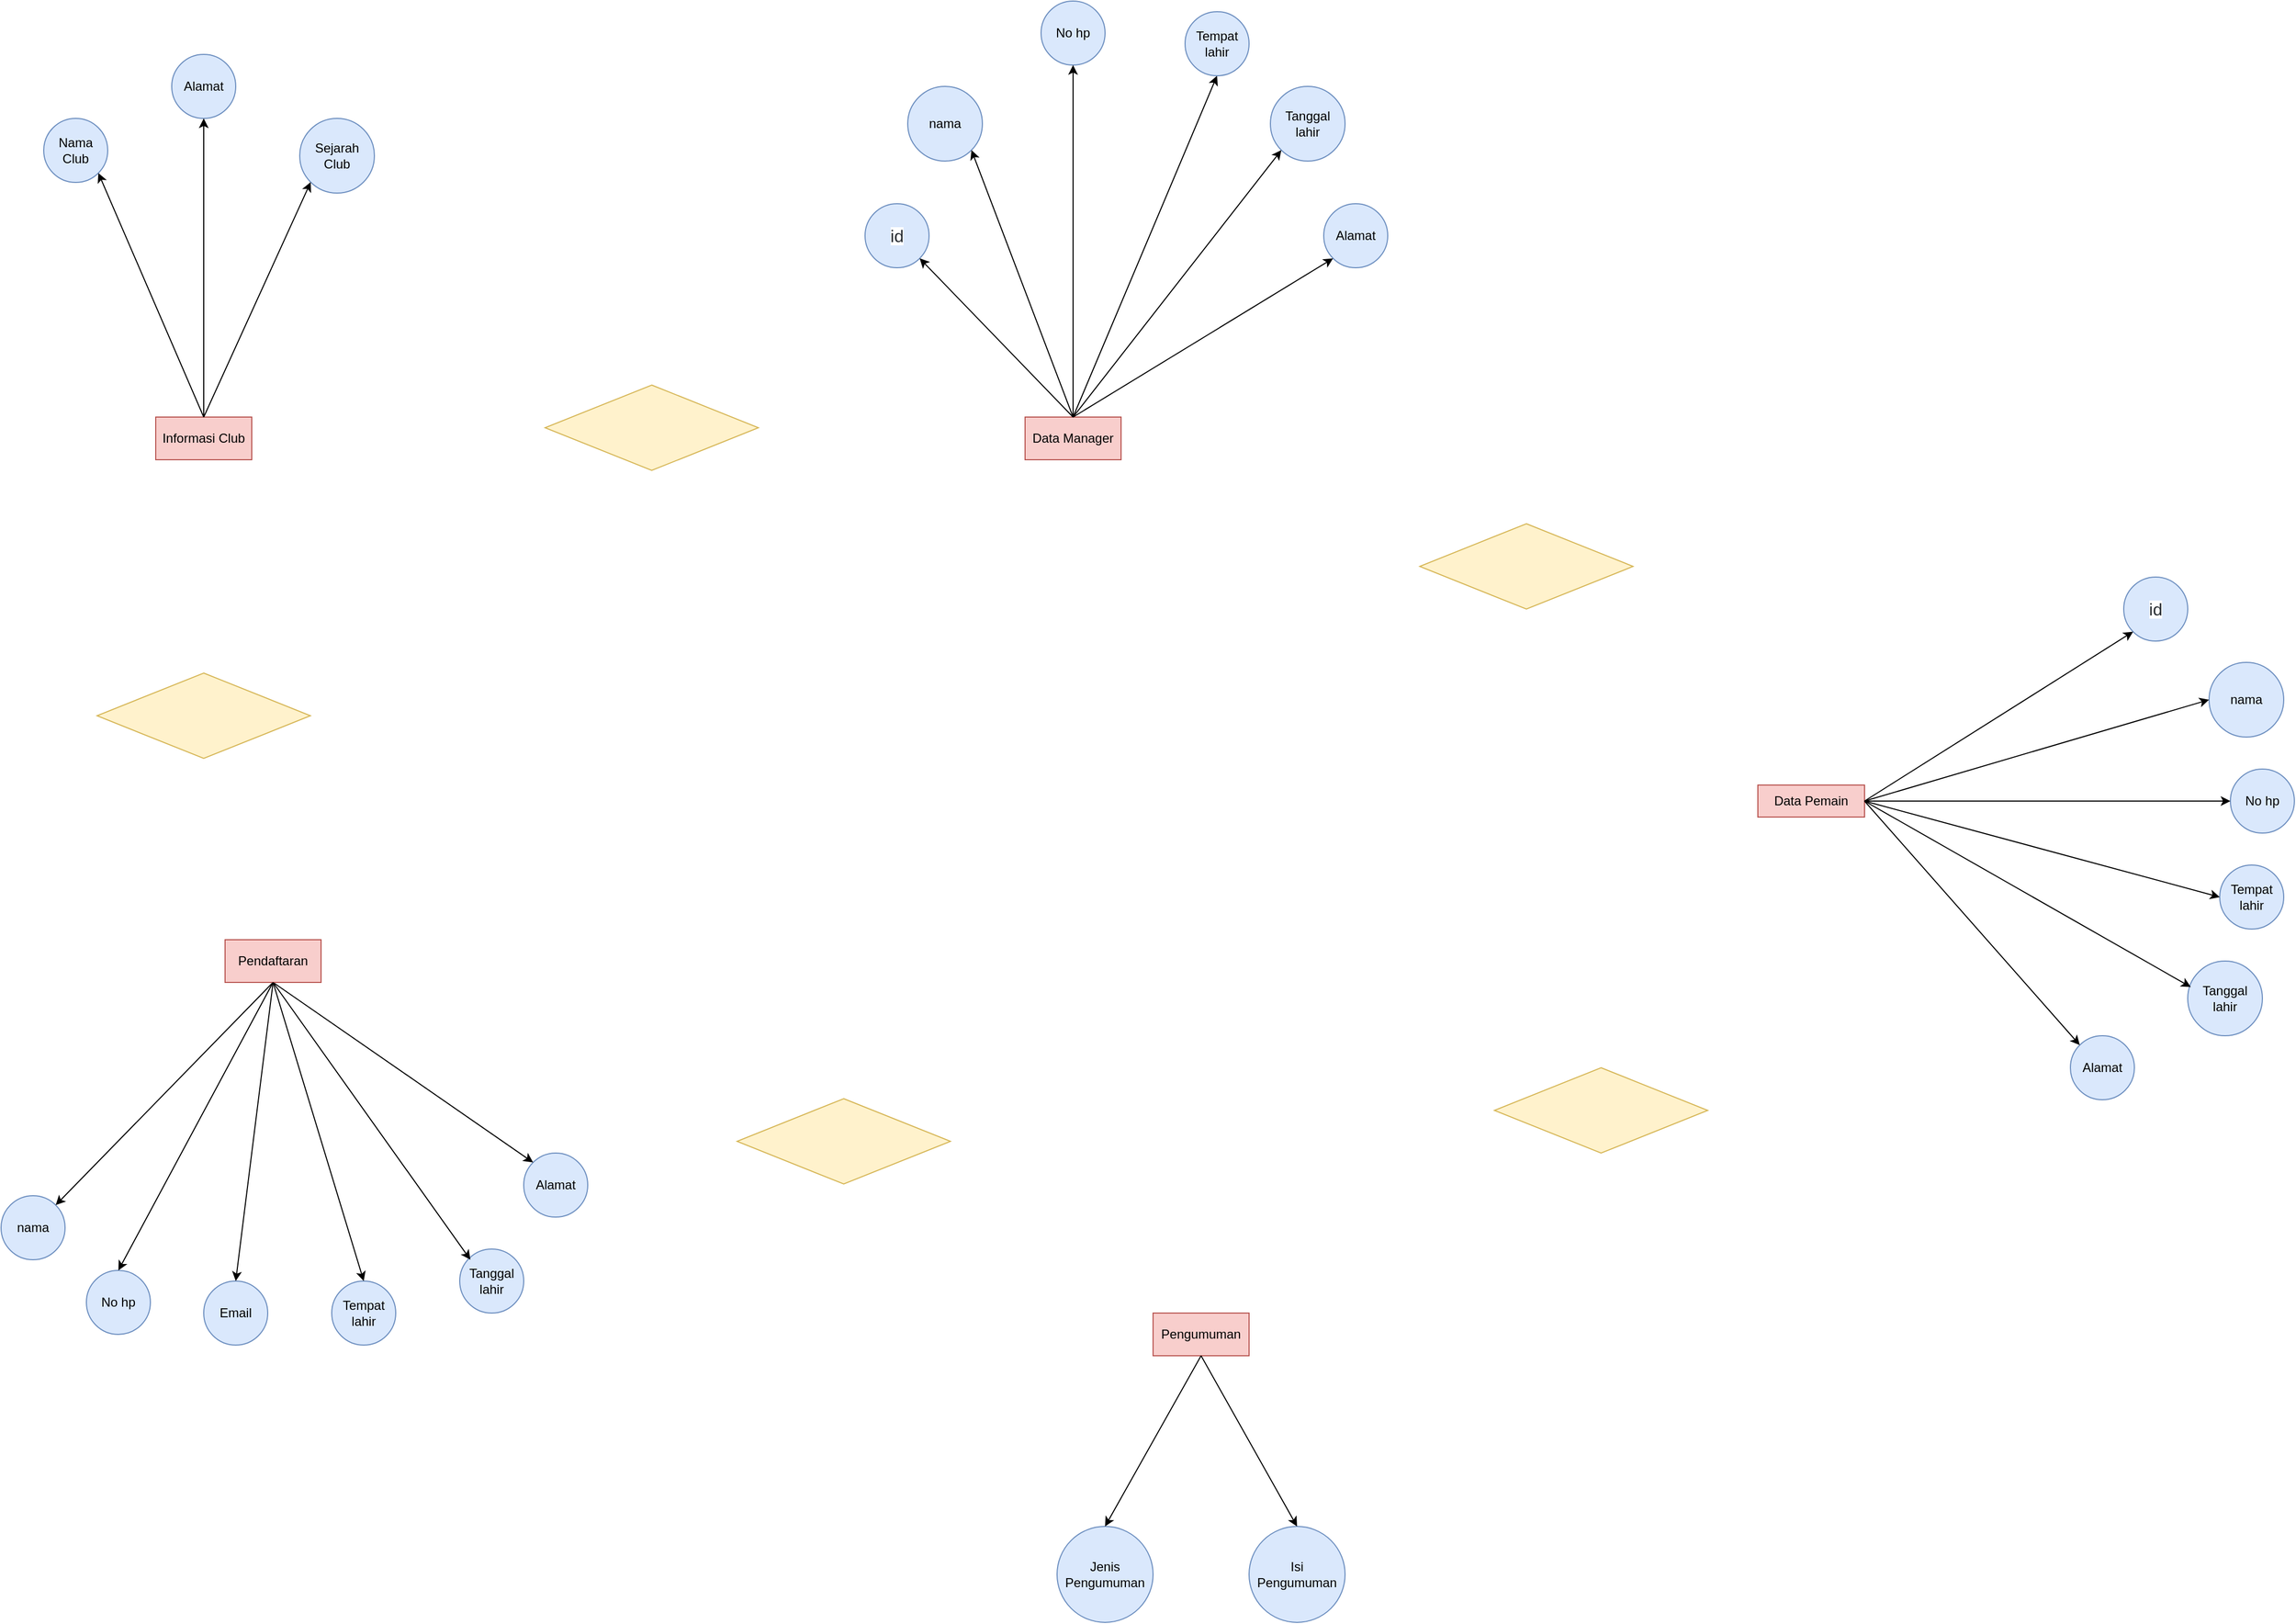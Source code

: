 <mxfile version="17.1.1" type="github">
  <diagram id="qy5e-nrGj7jvqCf47gwL" name="Page-1">
    <mxGraphModel dx="1955" dy="1170" grid="1" gridSize="10" guides="1" tooltips="1" connect="1" arrows="1" fold="1" page="1" pageScale="1" pageWidth="827" pageHeight="1169" math="0" shadow="0">
      <root>
        <mxCell id="0" />
        <mxCell id="1" parent="0" />
        <mxCell id="XMYcgH01xHJw8_8YJU2a-71" value="" style="group" parent="1" vertex="1" connectable="0">
          <mxGeometry x="1160" y="1290" width="270" height="290" as="geometry" />
        </mxCell>
        <mxCell id="XMYcgH01xHJw8_8YJU2a-4" value="Pengumuman" style="rounded=0;whiteSpace=wrap;html=1;fillColor=#f8cecc;strokeColor=#b85450;" parent="XMYcgH01xHJw8_8YJU2a-71" vertex="1">
          <mxGeometry x="90" width="90" height="40" as="geometry" />
        </mxCell>
        <mxCell id="XMYcgH01xHJw8_8YJU2a-64" value="Jenis Pengumuman" style="ellipse;whiteSpace=wrap;html=1;aspect=fixed;fillColor=#dae8fc;strokeColor=#6c8ebf;" parent="XMYcgH01xHJw8_8YJU2a-71" vertex="1">
          <mxGeometry y="200" width="90" height="90" as="geometry" />
        </mxCell>
        <mxCell id="XMYcgH01xHJw8_8YJU2a-65" value="Isi Pengumuman" style="ellipse;whiteSpace=wrap;html=1;aspect=fixed;fillColor=#dae8fc;strokeColor=#6c8ebf;" parent="XMYcgH01xHJw8_8YJU2a-71" vertex="1">
          <mxGeometry x="180" y="200" width="90" height="90" as="geometry" />
        </mxCell>
        <mxCell id="XMYcgH01xHJw8_8YJU2a-66" value="" style="endArrow=classic;html=1;rounded=0;entryX=0.5;entryY=0;entryDx=0;entryDy=0;exitX=0.5;exitY=1;exitDx=0;exitDy=0;" parent="XMYcgH01xHJw8_8YJU2a-71" source="XMYcgH01xHJw8_8YJU2a-4" target="XMYcgH01xHJw8_8YJU2a-64" edge="1">
          <mxGeometry width="50" height="50" relative="1" as="geometry">
            <mxPoint x="-100" y="-10" as="sourcePoint" />
            <mxPoint x="-248.787" y="-148.787" as="targetPoint" />
          </mxGeometry>
        </mxCell>
        <mxCell id="XMYcgH01xHJw8_8YJU2a-67" value="" style="endArrow=classic;html=1;rounded=0;entryX=0.5;entryY=0;entryDx=0;entryDy=0;exitX=0.5;exitY=1;exitDx=0;exitDy=0;" parent="XMYcgH01xHJw8_8YJU2a-71" source="XMYcgH01xHJw8_8YJU2a-4" target="XMYcgH01xHJw8_8YJU2a-65" edge="1">
          <mxGeometry width="50" height="50" relative="1" as="geometry">
            <mxPoint x="-90" as="sourcePoint" />
            <mxPoint x="-238.787" y="-138.787" as="targetPoint" />
          </mxGeometry>
        </mxCell>
        <mxCell id="XMYcgH01xHJw8_8YJU2a-72" value="" style="group" parent="1" vertex="1" connectable="0">
          <mxGeometry x="1667" y="460" width="400" height="365" as="geometry" />
        </mxCell>
        <mxCell id="XMYcgH01xHJw8_8YJU2a-6" value="Data Pemain" style="rounded=0;whiteSpace=wrap;html=1;fillColor=#f8cecc;strokeColor=#b85450;" parent="XMYcgH01xHJw8_8YJU2a-72" vertex="1">
          <mxGeometry x="150" y="335" width="100" height="30" as="geometry" />
        </mxCell>
        <mxCell id="XMYcgH01xHJw8_8YJU2a-73" value="" style="group" parent="1" vertex="1" connectable="0">
          <mxGeometry x="980" y="160" width="360" height="330" as="geometry" />
        </mxCell>
        <mxCell id="XMYcgH01xHJw8_8YJU2a-5" value="Data Manager" style="rounded=0;whiteSpace=wrap;html=1;fillColor=#f8cecc;strokeColor=#b85450;" parent="XMYcgH01xHJw8_8YJU2a-73" vertex="1">
          <mxGeometry x="150" y="290" width="90" height="40" as="geometry" />
        </mxCell>
        <mxCell id="XMYcgH01xHJw8_8YJU2a-11" value="nama" style="ellipse;whiteSpace=wrap;html=1;aspect=fixed;fillColor=#dae8fc;strokeColor=#6c8ebf;" parent="XMYcgH01xHJw8_8YJU2a-73" vertex="1">
          <mxGeometry x="40" y="-20" width="70" height="70" as="geometry" />
        </mxCell>
        <mxCell id="XMYcgH01xHJw8_8YJU2a-28" value="&#xa;&#xa;&lt;span style=&quot;color: rgb(36, 41, 47); font-size: 16px; font-style: normal; font-weight: 400; letter-spacing: normal; text-align: left; text-indent: 0px; text-transform: none; word-spacing: 0px; background-color: rgb(255, 255, 255); display: inline; float: none;&quot;&gt;id&lt;/span&gt;&#xa;&#xa;" style="ellipse;whiteSpace=wrap;html=1;aspect=fixed;fillColor=#dae8fc;strokeColor=#6c8ebf;" parent="XMYcgH01xHJw8_8YJU2a-73" vertex="1">
          <mxGeometry y="90" width="60" height="60" as="geometry" />
        </mxCell>
        <mxCell id="XMYcgH01xHJw8_8YJU2a-43" value="" style="endArrow=classic;html=1;rounded=0;entryX=1;entryY=1;entryDx=0;entryDy=0;exitX=0.5;exitY=0;exitDx=0;exitDy=0;" parent="XMYcgH01xHJw8_8YJU2a-73" source="XMYcgH01xHJw8_8YJU2a-5" edge="1" target="XMYcgH01xHJw8_8YJU2a-28">
          <mxGeometry width="50" height="50" relative="1" as="geometry">
            <mxPoint x="130" y="425.25" as="sourcePoint" />
            <mxPoint x="49.749" y="209.999" as="targetPoint" />
          </mxGeometry>
        </mxCell>
        <mxCell id="XMYcgH01xHJw8_8YJU2a-46" value="" style="endArrow=classic;html=1;rounded=0;entryX=1;entryY=1;entryDx=0;entryDy=0;exitX=0.5;exitY=0;exitDx=0;exitDy=0;" parent="XMYcgH01xHJw8_8YJU2a-73" source="XMYcgH01xHJw8_8YJU2a-5" target="XMYcgH01xHJw8_8YJU2a-11" edge="1">
          <mxGeometry width="50" height="50" relative="1" as="geometry">
            <mxPoint x="190" y="290" as="sourcePoint" />
            <mxPoint x="69.749" y="229.999" as="targetPoint" />
          </mxGeometry>
        </mxCell>
        <mxCell id="XMYcgH01xHJw8_8YJU2a-47" value="" style="endArrow=classic;html=1;rounded=0;entryX=0.5;entryY=1;entryDx=0;entryDy=0;exitX=0.5;exitY=0;exitDx=0;exitDy=0;" parent="XMYcgH01xHJw8_8YJU2a-73" target="XMYcgH01xHJw8_8YJU2a-23" edge="1">
          <mxGeometry width="50" height="50" relative="1" as="geometry">
            <mxPoint x="195.0" y="290" as="sourcePoint" />
            <mxPoint x="160.0" y="60" as="targetPoint" />
          </mxGeometry>
        </mxCell>
        <mxCell id="XMYcgH01xHJw8_8YJU2a-74" value="" style="group" parent="1" vertex="1" connectable="0">
          <mxGeometry x="210" y="240" width="290" height="250" as="geometry" />
        </mxCell>
        <mxCell id="XMYcgH01xHJw8_8YJU2a-7" value="Informasi Club" style="rounded=0;whiteSpace=wrap;html=1;fillColor=#f8cecc;strokeColor=#b85450;" parent="XMYcgH01xHJw8_8YJU2a-74" vertex="1">
          <mxGeometry x="105" y="210" width="90" height="40" as="geometry" />
        </mxCell>
        <mxCell id="E6YnxDoNRxilf_INRTCB-1" value="" style="rhombus;whiteSpace=wrap;html=1;fillColor=#fff2cc;strokeColor=#d6b656;" vertex="1" parent="1">
          <mxGeometry x="680" y="420" width="200" height="80" as="geometry" />
        </mxCell>
        <mxCell id="E6YnxDoNRxilf_INRTCB-2" value="" style="rhombus;whiteSpace=wrap;html=1;fillColor=#fff2cc;strokeColor=#d6b656;" vertex="1" parent="1">
          <mxGeometry x="860" y="1089" width="200" height="80" as="geometry" />
        </mxCell>
        <mxCell id="E6YnxDoNRxilf_INRTCB-3" value="" style="rhombus;whiteSpace=wrap;html=1;fillColor=#fff2cc;strokeColor=#d6b656;" vertex="1" parent="1">
          <mxGeometry x="1570" y="1060" width="200" height="80" as="geometry" />
        </mxCell>
        <mxCell id="E6YnxDoNRxilf_INRTCB-4" value="" style="rhombus;whiteSpace=wrap;html=1;fillColor=#fff2cc;strokeColor=#d6b656;" vertex="1" parent="1">
          <mxGeometry x="1500" y="550" width="200" height="80" as="geometry" />
        </mxCell>
        <mxCell id="XMYcgH01xHJw8_8YJU2a-56" value="Alamat" style="ellipse;whiteSpace=wrap;html=1;aspect=fixed;fillColor=#dae8fc;strokeColor=#6c8ebf;" parent="1" vertex="1">
          <mxGeometry x="660" y="1140" width="60" height="60" as="geometry" />
        </mxCell>
        <mxCell id="XMYcgH01xHJw8_8YJU2a-63" value="" style="endArrow=classic;html=1;rounded=0;exitX=0.5;exitY=1;exitDx=0;exitDy=0;entryX=0;entryY=0;entryDx=0;entryDy=0;" parent="1" source="XMYcgH01xHJw8_8YJU2a-8" target="XMYcgH01xHJw8_8YJU2a-56" edge="1">
          <mxGeometry width="50" height="50" relative="1" as="geometry">
            <mxPoint x="275" y="950" as="sourcePoint" />
            <mxPoint x="181.213" y="871.213" as="targetPoint" />
          </mxGeometry>
        </mxCell>
        <mxCell id="XMYcgH01xHJw8_8YJU2a-55" value="Tanggal lahir" style="ellipse;whiteSpace=wrap;html=1;aspect=fixed;fillColor=#dae8fc;strokeColor=#6c8ebf;" parent="1" vertex="1">
          <mxGeometry x="600" y="1230" width="60" height="60" as="geometry" />
        </mxCell>
        <mxCell id="XMYcgH01xHJw8_8YJU2a-54" value="Tempat lahir" style="ellipse;whiteSpace=wrap;html=1;aspect=fixed;fillColor=#dae8fc;strokeColor=#6c8ebf;" parent="1" vertex="1">
          <mxGeometry x="480" y="1260" width="60" height="60" as="geometry" />
        </mxCell>
        <mxCell id="XMYcgH01xHJw8_8YJU2a-61" value="" style="endArrow=classic;html=1;rounded=0;exitX=0.5;exitY=1;exitDx=0;exitDy=0;entryX=0.5;entryY=0;entryDx=0;entryDy=0;" parent="1" source="XMYcgH01xHJw8_8YJU2a-8" target="XMYcgH01xHJw8_8YJU2a-54" edge="1">
          <mxGeometry width="50" height="50" relative="1" as="geometry">
            <mxPoint x="225" y="874.5" as="sourcePoint" />
            <mxPoint x="131.213" y="795.713" as="targetPoint" />
          </mxGeometry>
        </mxCell>
        <mxCell id="XMYcgH01xHJw8_8YJU2a-51" value="nama" style="ellipse;whiteSpace=wrap;html=1;aspect=fixed;fillColor=#dae8fc;strokeColor=#6c8ebf;" parent="1" vertex="1">
          <mxGeometry x="170" y="1180" width="60" height="60" as="geometry" />
        </mxCell>
        <mxCell id="XMYcgH01xHJw8_8YJU2a-58" value="" style="endArrow=classic;html=1;rounded=0;exitX=0.5;exitY=1;exitDx=0;exitDy=0;entryX=1;entryY=0;entryDx=0;entryDy=0;" parent="1" source="XMYcgH01xHJw8_8YJU2a-8" target="XMYcgH01xHJw8_8YJU2a-51" edge="1">
          <mxGeometry width="50" height="50" relative="1" as="geometry">
            <mxPoint x="-160" y="964.5" as="sourcePoint" />
            <mxPoint x="140" y="824.5" as="targetPoint" />
          </mxGeometry>
        </mxCell>
        <mxCell id="XMYcgH01xHJw8_8YJU2a-53" value="No hp" style="ellipse;whiteSpace=wrap;html=1;aspect=fixed;fillColor=#dae8fc;strokeColor=#6c8ebf;" parent="1" vertex="1">
          <mxGeometry x="250" y="1250" width="60" height="60" as="geometry" />
        </mxCell>
        <mxCell id="E6YnxDoNRxilf_INRTCB-8" style="edgeStyle=orthogonalEdgeStyle;rounded=0;orthogonalLoop=1;jettySize=auto;html=1;exitX=0.5;exitY=1;exitDx=0;exitDy=0;" edge="1" parent="1" source="XMYcgH01xHJw8_8YJU2a-53" target="XMYcgH01xHJw8_8YJU2a-53">
          <mxGeometry relative="1" as="geometry" />
        </mxCell>
        <mxCell id="XMYcgH01xHJw8_8YJU2a-52" value="Email" style="ellipse;whiteSpace=wrap;html=1;aspect=fixed;fillColor=#dae8fc;strokeColor=#6c8ebf;" parent="1" vertex="1">
          <mxGeometry x="360" y="1260" width="60" height="60" as="geometry" />
        </mxCell>
        <mxCell id="XMYcgH01xHJw8_8YJU2a-60" value="" style="endArrow=classic;html=1;rounded=0;entryX=0.5;entryY=0;entryDx=0;entryDy=0;" parent="1" target="XMYcgH01xHJw8_8YJU2a-52" edge="1">
          <mxGeometry width="50" height="50" relative="1" as="geometry">
            <mxPoint x="425" y="980" as="sourcePoint" />
            <mxPoint x="390" y="1220" as="targetPoint" />
          </mxGeometry>
        </mxCell>
        <mxCell id="E6YnxDoNRxilf_INRTCB-10" style="edgeStyle=orthogonalEdgeStyle;rounded=0;orthogonalLoop=1;jettySize=auto;html=1;exitX=0.5;exitY=1;exitDx=0;exitDy=0;" edge="1" parent="1" source="E6YnxDoNRxilf_INRTCB-4" target="E6YnxDoNRxilf_INRTCB-4">
          <mxGeometry relative="1" as="geometry" />
        </mxCell>
        <mxCell id="XMYcgH01xHJw8_8YJU2a-8" value="Pendaftaran" style="rounded=0;whiteSpace=wrap;html=1;fillColor=#f8cecc;strokeColor=#b85450;" parent="1" vertex="1">
          <mxGeometry x="380" y="940" width="90" height="40" as="geometry" />
        </mxCell>
        <mxCell id="E6YnxDoNRxilf_INRTCB-12" value="" style="endArrow=classic;html=1;rounded=0;exitX=0.5;exitY=1;exitDx=0;exitDy=0;" edge="1" parent="1" source="XMYcgH01xHJw8_8YJU2a-8">
          <mxGeometry width="50" height="50" relative="1" as="geometry">
            <mxPoint x="435" y="990" as="sourcePoint" />
            <mxPoint x="610" y="1240" as="targetPoint" />
          </mxGeometry>
        </mxCell>
        <mxCell id="E6YnxDoNRxilf_INRTCB-13" value="" style="endArrow=classic;html=1;rounded=0;entryX=0.5;entryY=0;entryDx=0;entryDy=0;exitX=0.5;exitY=1;exitDx=0;exitDy=0;" edge="1" parent="1" source="XMYcgH01xHJw8_8YJU2a-8" target="XMYcgH01xHJw8_8YJU2a-53">
          <mxGeometry width="50" height="50" relative="1" as="geometry">
            <mxPoint x="420" y="980" as="sourcePoint" />
            <mxPoint x="231.213" y="1198.787" as="targetPoint" />
          </mxGeometry>
        </mxCell>
        <mxCell id="XMYcgH01xHJw8_8YJU2a-35" value="Alamat" style="ellipse;whiteSpace=wrap;html=1;aspect=fixed;fillColor=#dae8fc;strokeColor=#6c8ebf;" parent="1" vertex="1">
          <mxGeometry x="2110" y="1030" width="60" height="60" as="geometry" />
        </mxCell>
        <mxCell id="XMYcgH01xHJw8_8YJU2a-44" value="" style="endArrow=classic;html=1;rounded=0;entryX=0;entryY=0;entryDx=0;entryDy=0;exitX=1;exitY=0.5;exitDx=0;exitDy=0;" parent="1" source="XMYcgH01xHJw8_8YJU2a-6" edge="1" target="XMYcgH01xHJw8_8YJU2a-35">
          <mxGeometry width="50" height="50" relative="1" as="geometry">
            <mxPoint x="2090.13" y="880.25" as="sourcePoint" />
            <mxPoint x="2009.879" y="664.999" as="targetPoint" />
          </mxGeometry>
        </mxCell>
        <mxCell id="XMYcgH01xHJw8_8YJU2a-34" value="Tanggal lahir" style="ellipse;whiteSpace=wrap;html=1;aspect=fixed;fillColor=#dae8fc;strokeColor=#6c8ebf;" parent="1" vertex="1">
          <mxGeometry x="2220" y="960" width="70" height="70" as="geometry" />
        </mxCell>
        <mxCell id="XMYcgH01xHJw8_8YJU2a-42" value="" style="endArrow=classic;html=1;rounded=0;entryX=0.041;entryY=0.348;entryDx=0;entryDy=0;entryPerimeter=0;exitX=1;exitY=0.5;exitDx=0;exitDy=0;" parent="1" source="XMYcgH01xHJw8_8YJU2a-6" target="XMYcgH01xHJw8_8YJU2a-34" edge="1">
          <mxGeometry width="50" height="50" relative="1" as="geometry">
            <mxPoint x="1920" y="810" as="sourcePoint" />
            <mxPoint x="2116.999" y="554.999" as="targetPoint" />
          </mxGeometry>
        </mxCell>
        <mxCell id="XMYcgH01xHJw8_8YJU2a-33" value="Tempat lahir" style="ellipse;whiteSpace=wrap;html=1;aspect=fixed;fillColor=#dae8fc;strokeColor=#6c8ebf;" parent="1" vertex="1">
          <mxGeometry x="2250" y="870" width="60" height="60" as="geometry" />
        </mxCell>
        <mxCell id="XMYcgH01xHJw8_8YJU2a-32" value="No hp" style="ellipse;whiteSpace=wrap;html=1;aspect=fixed;fillColor=#dae8fc;strokeColor=#6c8ebf;" parent="1" vertex="1">
          <mxGeometry x="2260" y="780" width="60" height="60" as="geometry" />
        </mxCell>
        <mxCell id="XMYcgH01xHJw8_8YJU2a-40" value="" style="endArrow=classic;html=1;rounded=0;entryX=0;entryY=0.5;entryDx=0;entryDy=0;exitX=1;exitY=0.5;exitDx=0;exitDy=0;" parent="1" edge="1" target="XMYcgH01xHJw8_8YJU2a-32" source="XMYcgH01xHJw8_8YJU2a-6">
          <mxGeometry width="50" height="50" relative="1" as="geometry">
            <mxPoint x="1867" y="795" as="sourcePoint" />
            <mxPoint x="1826.879" y="519.999" as="targetPoint" />
          </mxGeometry>
        </mxCell>
        <mxCell id="XMYcgH01xHJw8_8YJU2a-31" value="nama" style="ellipse;whiteSpace=wrap;html=1;aspect=fixed;fillColor=#dae8fc;strokeColor=#6c8ebf;" parent="1" vertex="1">
          <mxGeometry x="2240" y="680" width="70" height="70" as="geometry" />
        </mxCell>
        <mxCell id="XMYcgH01xHJw8_8YJU2a-38" value="" style="endArrow=classic;html=1;rounded=0;entryX=0;entryY=0.5;entryDx=0;entryDy=0;exitX=1;exitY=0.5;exitDx=0;exitDy=0;" parent="1" target="XMYcgH01xHJw8_8YJU2a-31" edge="1" source="XMYcgH01xHJw8_8YJU2a-6">
          <mxGeometry width="50" height="50" relative="1" as="geometry">
            <mxPoint x="1867" y="795" as="sourcePoint" />
            <mxPoint x="2017" y="545" as="targetPoint" />
          </mxGeometry>
        </mxCell>
        <mxCell id="XMYcgH01xHJw8_8YJU2a-25" value="&#xa;&#xa;&lt;span style=&quot;color: rgb(36, 41, 47); font-size: 16px; font-style: normal; font-weight: 400; letter-spacing: normal; text-align: left; text-indent: 0px; text-transform: none; word-spacing: 0px; background-color: rgb(255, 255, 255); display: inline; float: none;&quot;&gt;id&lt;/span&gt;&#xa;&#xa;" style="ellipse;whiteSpace=wrap;html=1;aspect=fixed;fillColor=#dae8fc;strokeColor=#6c8ebf;" parent="1" vertex="1">
          <mxGeometry x="2160" y="600" width="60" height="60" as="geometry" />
        </mxCell>
        <mxCell id="XMYcgH01xHJw8_8YJU2a-39" value="" style="endArrow=classic;html=1;rounded=0;entryX=0;entryY=1;entryDx=0;entryDy=0;exitX=1;exitY=0.5;exitDx=0;exitDy=0;" parent="1" source="XMYcgH01xHJw8_8YJU2a-6" target="XMYcgH01xHJw8_8YJU2a-25" edge="1">
          <mxGeometry width="50" height="50" relative="1" as="geometry">
            <mxPoint x="1920" y="810" as="sourcePoint" />
            <mxPoint x="2017" y="545" as="targetPoint" />
          </mxGeometry>
        </mxCell>
        <mxCell id="XMYcgH01xHJw8_8YJU2a-41" value="" style="endArrow=classic;html=1;rounded=0;entryX=0;entryY=0.5;entryDx=0;entryDy=0;exitX=1;exitY=0.5;exitDx=0;exitDy=0;" parent="1" target="XMYcgH01xHJw8_8YJU2a-33" edge="1" source="XMYcgH01xHJw8_8YJU2a-6">
          <mxGeometry width="50" height="50" relative="1" as="geometry">
            <mxPoint x="1920" y="810" as="sourcePoint" />
            <mxPoint x="1976.999" y="304.749" as="targetPoint" />
          </mxGeometry>
        </mxCell>
        <mxCell id="E6YnxDoNRxilf_INRTCB-14" value="" style="rhombus;whiteSpace=wrap;html=1;fillColor=#fff2cc;strokeColor=#d6b656;" vertex="1" parent="1">
          <mxGeometry x="260" y="690" width="200" height="80" as="geometry" />
        </mxCell>
        <mxCell id="XMYcgH01xHJw8_8YJU2a-15" value="Sejarah Club" style="ellipse;whiteSpace=wrap;html=1;aspect=fixed;fillColor=#dae8fc;strokeColor=#6c8ebf;" parent="1" vertex="1">
          <mxGeometry x="450" y="170" width="70" height="70" as="geometry" />
        </mxCell>
        <mxCell id="XMYcgH01xHJw8_8YJU2a-22" value="" style="endArrow=classic;html=1;rounded=0;entryX=0;entryY=1;entryDx=0;entryDy=0;exitX=0.5;exitY=0;exitDx=0;exitDy=0;" parent="1" source="XMYcgH01xHJw8_8YJU2a-7" target="XMYcgH01xHJw8_8YJU2a-15" edge="1">
          <mxGeometry width="50" height="50" relative="1" as="geometry">
            <mxPoint x="370" y="510" as="sourcePoint" />
            <mxPoint x="301.213" y="451.213" as="targetPoint" />
          </mxGeometry>
        </mxCell>
        <mxCell id="XMYcgH01xHJw8_8YJU2a-14" value="Alamat" style="ellipse;whiteSpace=wrap;html=1;aspect=fixed;fillColor=#dae8fc;strokeColor=#6c8ebf;" parent="1" vertex="1">
          <mxGeometry x="330" y="110" width="60" height="60" as="geometry" />
        </mxCell>
        <mxCell id="XMYcgH01xHJw8_8YJU2a-21" value="" style="endArrow=classic;html=1;rounded=0;entryX=0.5;entryY=1;entryDx=0;entryDy=0;exitX=0.5;exitY=0;exitDx=0;exitDy=0;" parent="1" source="XMYcgH01xHJw8_8YJU2a-7" target="XMYcgH01xHJw8_8YJU2a-14" edge="1">
          <mxGeometry width="50" height="50" relative="1" as="geometry">
            <mxPoint x="370" y="510" as="sourcePoint" />
            <mxPoint x="291.213" y="441.213" as="targetPoint" />
          </mxGeometry>
        </mxCell>
        <mxCell id="XMYcgH01xHJw8_8YJU2a-12" value="Nama Club" style="ellipse;whiteSpace=wrap;html=1;aspect=fixed;fillColor=#dae8fc;strokeColor=#6c8ebf;" parent="1" vertex="1">
          <mxGeometry x="210" y="170" width="60" height="60" as="geometry" />
        </mxCell>
        <mxCell id="XMYcgH01xHJw8_8YJU2a-18" value="" style="endArrow=classic;html=1;rounded=0;entryX=1;entryY=1;entryDx=0;entryDy=0;exitX=0.5;exitY=0;exitDx=0;exitDy=0;" parent="1" source="XMYcgH01xHJw8_8YJU2a-7" target="XMYcgH01xHJw8_8YJU2a-12" edge="1">
          <mxGeometry width="50" height="50" relative="1" as="geometry">
            <mxPoint x="350" y="440" as="sourcePoint" />
            <mxPoint x="640" y="570" as="targetPoint" />
          </mxGeometry>
        </mxCell>
        <mxCell id="XMYcgH01xHJw8_8YJU2a-24" value="Alamat" style="ellipse;whiteSpace=wrap;html=1;aspect=fixed;fillColor=#dae8fc;strokeColor=#6c8ebf;" parent="1" vertex="1">
          <mxGeometry x="1410" y="250" width="60" height="60" as="geometry" />
        </mxCell>
        <mxCell id="XMYcgH01xHJw8_8YJU2a-49" value="" style="endArrow=classic;html=1;rounded=0;entryX=0;entryY=1;entryDx=0;entryDy=0;exitX=0.5;exitY=0;exitDx=0;exitDy=0;" parent="1" source="XMYcgH01xHJw8_8YJU2a-5" target="XMYcgH01xHJw8_8YJU2a-24" edge="1">
          <mxGeometry width="50" height="50" relative="1" as="geometry">
            <mxPoint x="1195.0" y="470" as="sourcePoint" />
            <mxPoint x="1160.0" y="240" as="targetPoint" />
          </mxGeometry>
        </mxCell>
        <mxCell id="XMYcgH01xHJw8_8YJU2a-26" value="Tanggal lahir" style="ellipse;whiteSpace=wrap;html=1;aspect=fixed;fillColor=#dae8fc;strokeColor=#6c8ebf;" parent="1" vertex="1">
          <mxGeometry x="1360" y="140" width="70" height="70" as="geometry" />
        </mxCell>
        <mxCell id="XMYcgH01xHJw8_8YJU2a-48" value="" style="endArrow=classic;html=1;rounded=0;entryX=0;entryY=1;entryDx=0;entryDy=0;exitX=0.5;exitY=0;exitDx=0;exitDy=0;" parent="1" source="XMYcgH01xHJw8_8YJU2a-5" target="XMYcgH01xHJw8_8YJU2a-26" edge="1">
          <mxGeometry width="50" height="50" relative="1" as="geometry">
            <mxPoint x="1185.0" y="460" as="sourcePoint" />
            <mxPoint x="1150.0" y="230" as="targetPoint" />
          </mxGeometry>
        </mxCell>
        <mxCell id="XMYcgH01xHJw8_8YJU2a-23" value="Tempat lahir" style="ellipse;whiteSpace=wrap;html=1;aspect=fixed;fillColor=#dae8fc;strokeColor=#6c8ebf;" parent="1" vertex="1">
          <mxGeometry x="1280" y="70" width="60" height="60" as="geometry" />
        </mxCell>
        <mxCell id="XMYcgH01xHJw8_8YJU2a-27" value="No hp" style="ellipse;whiteSpace=wrap;html=1;aspect=fixed;fillColor=#dae8fc;strokeColor=#6c8ebf;" parent="1" vertex="1">
          <mxGeometry x="1145" y="60" width="60" height="60" as="geometry" />
        </mxCell>
        <mxCell id="XMYcgH01xHJw8_8YJU2a-45" value="" style="endArrow=classic;html=1;rounded=0;entryX=0.5;entryY=1;entryDx=0;entryDy=0;exitX=0.5;exitY=0;exitDx=0;exitDy=0;" parent="1" source="XMYcgH01xHJw8_8YJU2a-5" target="XMYcgH01xHJw8_8YJU2a-27" edge="1">
          <mxGeometry width="50" height="50" relative="1" as="geometry">
            <mxPoint x="1285.25" y="365" as="sourcePoint" />
            <mxPoint x="1139.999" y="284.999" as="targetPoint" />
          </mxGeometry>
        </mxCell>
      </root>
    </mxGraphModel>
  </diagram>
</mxfile>
